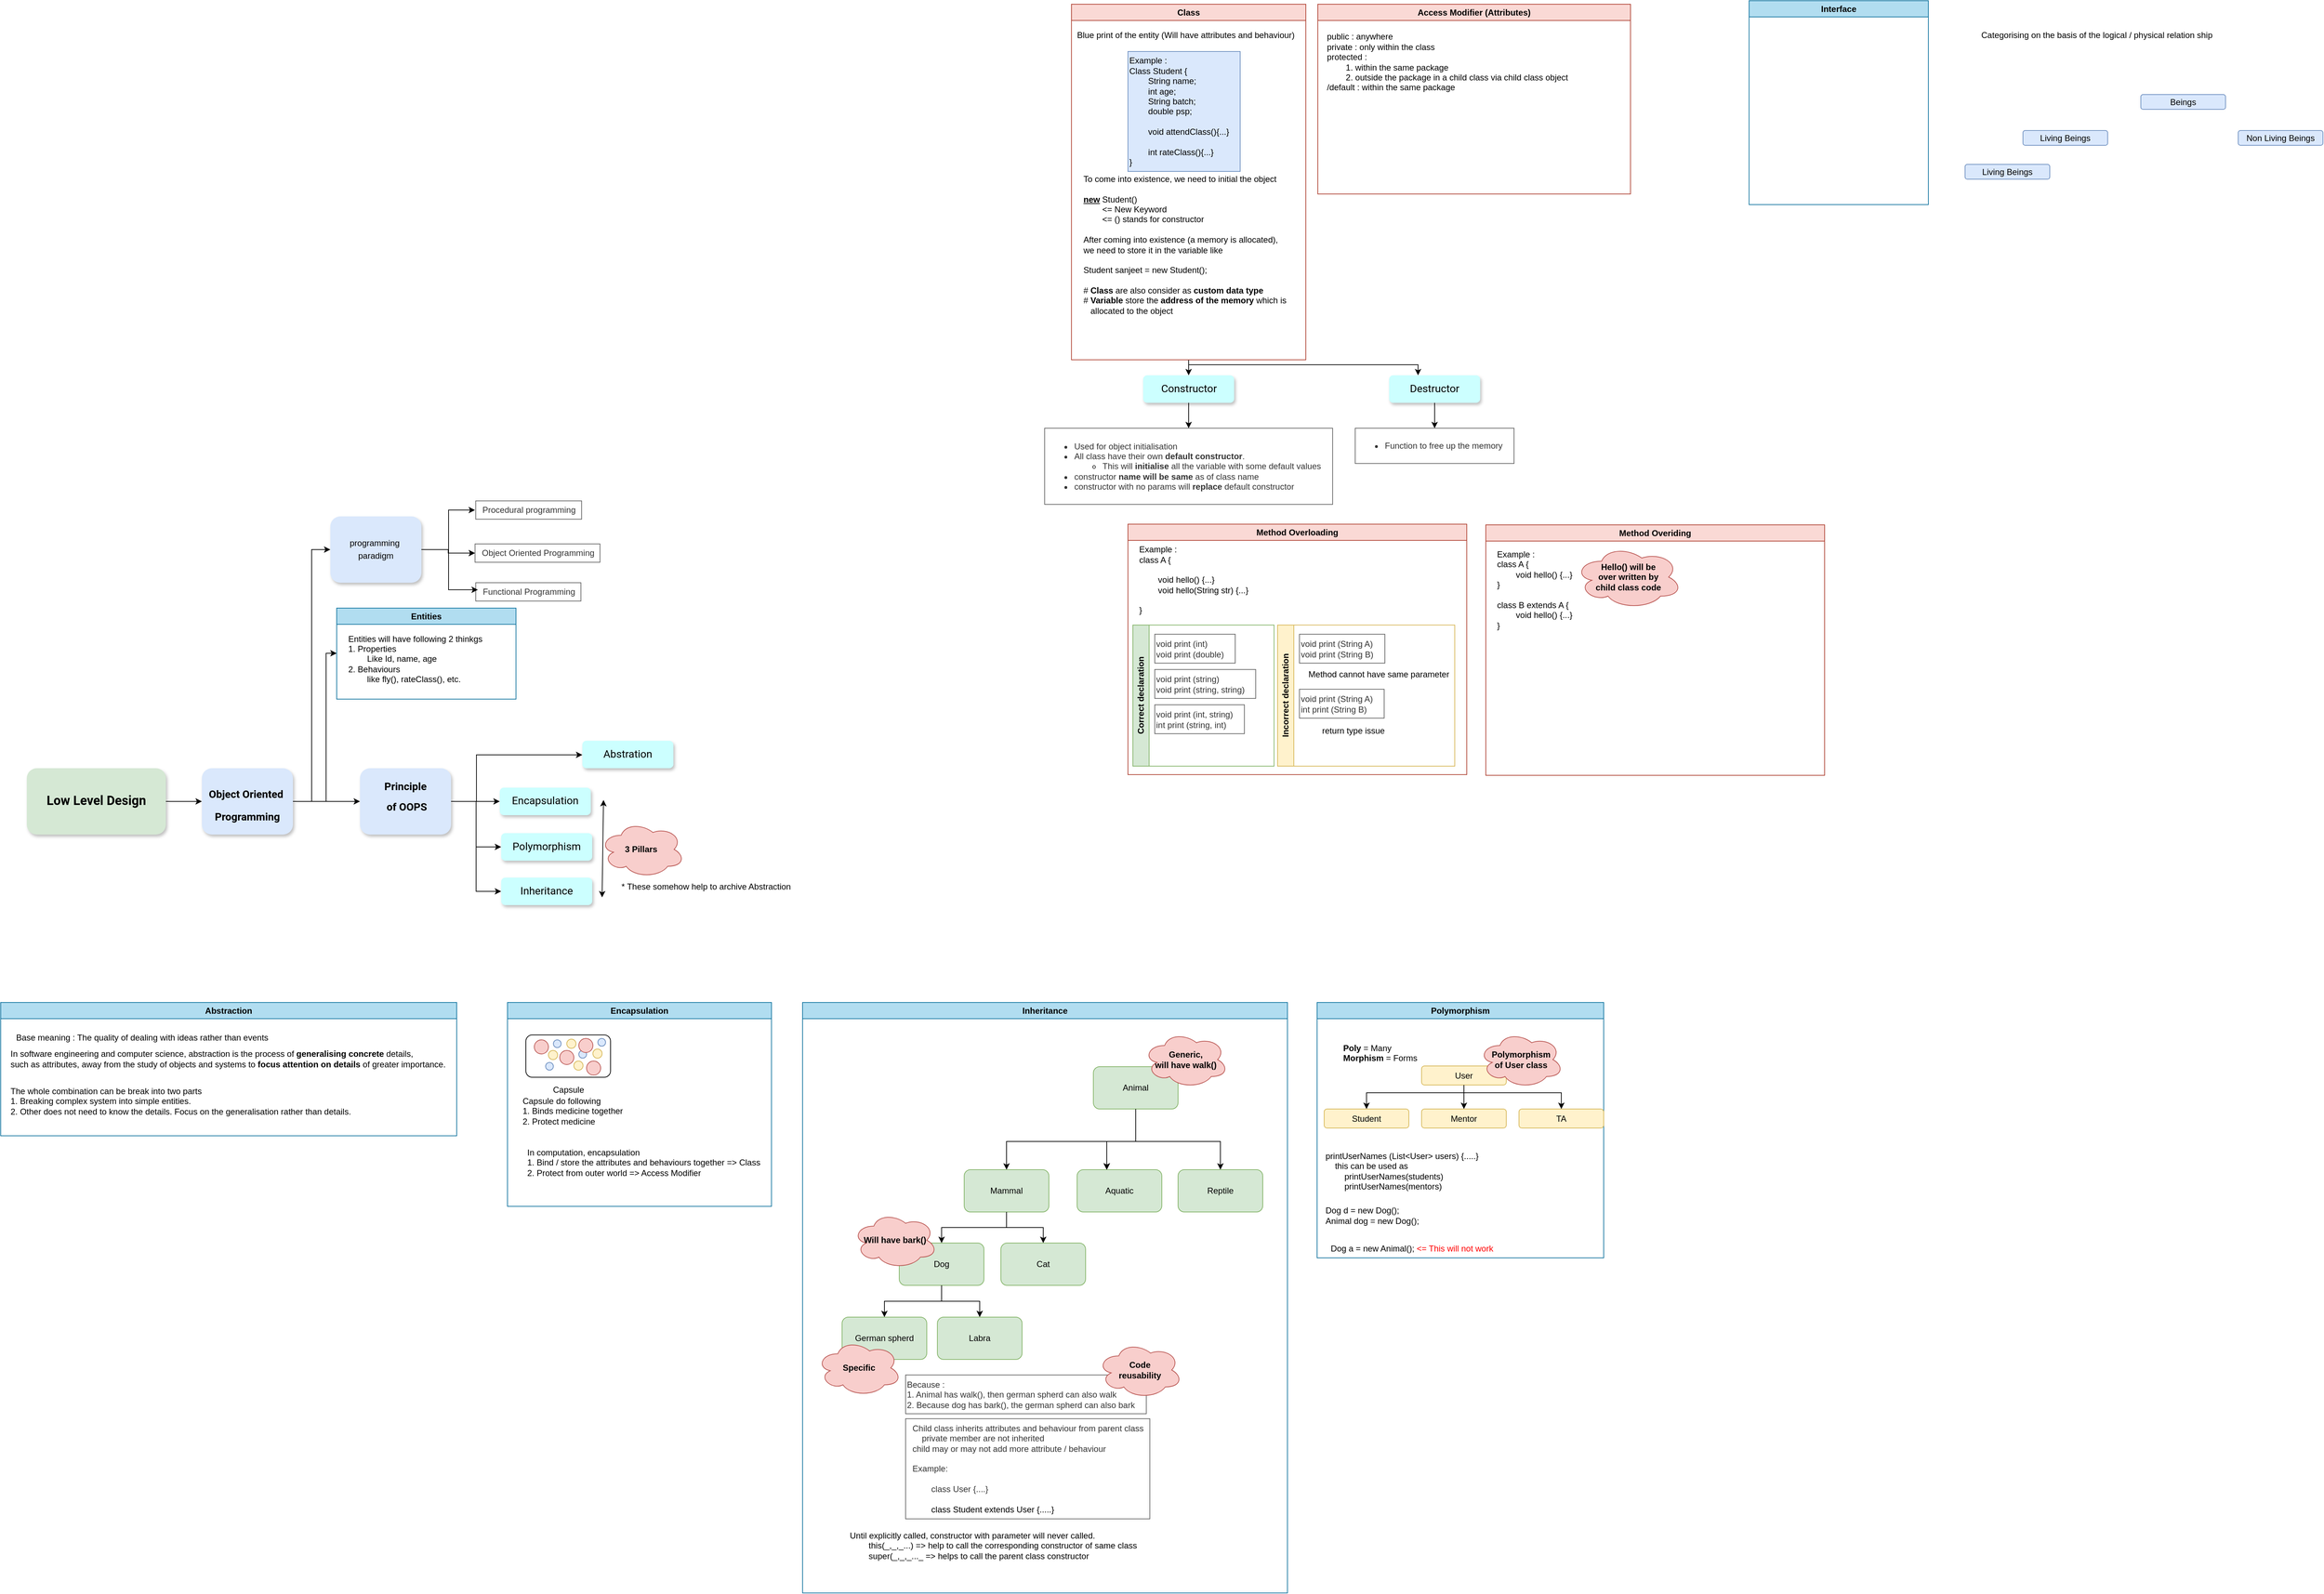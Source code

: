 <mxfile version="22.1.17" type="device">
  <diagram name="OOP Concept" id="FPjwjDiXzvvwkR_oN2_-">
    <mxGraphModel dx="925" dy="1751" grid="0" gridSize="10" guides="1" tooltips="1" connect="1" arrows="1" fold="1" page="0" pageScale="1" pageWidth="850" pageHeight="1100" math="0" shadow="0">
      <root>
        <mxCell id="0" />
        <mxCell id="1" parent="0" />
        <mxCell id="YzlUCKDvJ0SM6VqGRy29-1" style="edgeStyle=orthogonalEdgeStyle;rounded=0;orthogonalLoop=1;jettySize=auto;html=1;" edge="1" source="YzlUCKDvJ0SM6VqGRy29-2" target="YzlUCKDvJ0SM6VqGRy29-3" parent="1">
          <mxGeometry relative="1" as="geometry" />
        </mxCell>
        <UserObject label="&lt;p style=&quot;line-height: 260%;&quot;&gt;&lt;b&gt;&lt;font data-font-src=&quot;https://fonts.googleapis.com/css?family=Roboto&quot; face=&quot;Roboto&quot; style=&quot;font-size: 18px;&quot;&gt;Low Level Design&lt;/font&gt;&lt;/b&gt;&lt;/p&gt;" link="https://github.com/SanjeetDutt/NOTES/blob/master/draw_io/DataStructureAndAlgo.drawio" linkTarget="_blank" id="YzlUCKDvJ0SM6VqGRy29-2">
          <mxCell style="rounded=1;whiteSpace=wrap;html=1;fillColor=#d5e8d4;strokeColor=none;shadow=1;treeFolding=1;editable=1;movable=1;resizable=1;rotatable=1;deletable=1;locked=0;connectable=1;" vertex="1" parent="1">
            <mxGeometry x="117" y="225" width="197" height="94" as="geometry" />
          </mxCell>
        </UserObject>
        <mxCell id="YzlUCKDvJ0SM6VqGRy29-5" style="edgeStyle=orthogonalEdgeStyle;rounded=0;orthogonalLoop=1;jettySize=auto;html=1;entryX=0;entryY=0.5;entryDx=0;entryDy=0;" edge="1" parent="1" source="YzlUCKDvJ0SM6VqGRy29-3" target="YzlUCKDvJ0SM6VqGRy29-4">
          <mxGeometry relative="1" as="geometry" />
        </mxCell>
        <mxCell id="YzlUCKDvJ0SM6VqGRy29-15" style="edgeStyle=orthogonalEdgeStyle;rounded=0;orthogonalLoop=1;jettySize=auto;html=1;" edge="1" parent="1" source="YzlUCKDvJ0SM6VqGRy29-3" target="YzlUCKDvJ0SM6VqGRy29-13">
          <mxGeometry relative="1" as="geometry">
            <Array as="points">
              <mxPoint x="541" y="272" />
              <mxPoint x="541" y="62" />
            </Array>
          </mxGeometry>
        </mxCell>
        <mxCell id="YzlUCKDvJ0SM6VqGRy29-19" style="edgeStyle=orthogonalEdgeStyle;rounded=0;orthogonalLoop=1;jettySize=auto;html=1;" edge="1" parent="1" source="YzlUCKDvJ0SM6VqGRy29-3" target="YzlUCKDvJ0SM6VqGRy29-18">
          <mxGeometry relative="1" as="geometry" />
        </mxCell>
        <mxCell id="YzlUCKDvJ0SM6VqGRy29-3" value="&lt;p style=&quot;line-height: 142%;&quot;&gt;&lt;font data-font-src=&quot;https://fonts.googleapis.com/css?family=Roboto&quot; face=&quot;Roboto&quot; style=&quot;&quot;&gt;&lt;span style=&quot;font-size: 15px;&quot;&gt;&lt;b&gt;Object Oriented&amp;nbsp;&lt;/b&gt;&lt;/span&gt;&lt;/font&gt;&lt;/p&gt;&lt;font face=&quot;Roboto&quot;&gt;&lt;span style=&quot;font-size: 15px;&quot;&gt;&lt;b&gt;Programming&lt;/b&gt;&lt;/span&gt;&lt;/font&gt;" style="rounded=1;whiteSpace=wrap;html=1;fillColor=#dae8fc;strokeColor=none;shadow=1;treeFolding=0;movable=1;resizable=1;rotatable=1;deletable=1;editable=1;locked=0;connectable=1;expand=1;recursiveResize=1;" vertex="1" parent="1">
          <mxGeometry x="365" y="225" width="129" height="94" as="geometry" />
        </mxCell>
        <mxCell id="YzlUCKDvJ0SM6VqGRy29-12" value="" style="group" vertex="1" connectable="0" parent="1">
          <mxGeometry x="547" y="-154" width="382" height="142" as="geometry" />
        </mxCell>
        <mxCell id="YzlUCKDvJ0SM6VqGRy29-4" value="&lt;p style=&quot;line-height: 142%;&quot;&gt;programming&amp;nbsp;&lt;br&gt;&lt;span style=&quot;background-color: initial;&quot;&gt;paradigm&lt;/span&gt;&lt;/p&gt;" style="rounded=1;whiteSpace=wrap;html=1;fillColor=#dae8fc;strokeColor=none;shadow=1;treeFolding=0;movable=1;resizable=1;rotatable=1;deletable=1;editable=1;locked=0;connectable=1;" vertex="1" parent="YzlUCKDvJ0SM6VqGRy29-12">
          <mxGeometry y="22" width="129" height="94" as="geometry" />
        </mxCell>
        <mxCell id="YzlUCKDvJ0SM6VqGRy29-6" value="Procedural programming" style="text;html=1;align=center;verticalAlign=middle;resizable=0;points=[];autosize=1;strokeColor=#666666;fillColor=none;fontColor=#333333;" vertex="1" parent="YzlUCKDvJ0SM6VqGRy29-12">
          <mxGeometry x="206" width="150" height="26" as="geometry" />
        </mxCell>
        <mxCell id="YzlUCKDvJ0SM6VqGRy29-7" value="Object Oriented Programming" style="text;html=1;align=center;verticalAlign=middle;resizable=0;points=[];autosize=1;strokeColor=#666666;fillColor=none;fontColor=#333333;" vertex="1" parent="YzlUCKDvJ0SM6VqGRy29-12">
          <mxGeometry x="205" y="61" width="177" height="26" as="geometry" />
        </mxCell>
        <mxCell id="YzlUCKDvJ0SM6VqGRy29-8" value="Functional Programming" style="text;html=1;align=center;verticalAlign=middle;resizable=0;points=[];autosize=1;strokeColor=#666666;fillColor=none;fontColor=#333333;" vertex="1" parent="YzlUCKDvJ0SM6VqGRy29-12">
          <mxGeometry x="206" y="116" width="149" height="26" as="geometry" />
        </mxCell>
        <mxCell id="YzlUCKDvJ0SM6VqGRy29-10" style="edgeStyle=orthogonalEdgeStyle;rounded=0;orthogonalLoop=1;jettySize=auto;html=1;" edge="1" parent="YzlUCKDvJ0SM6VqGRy29-12" source="YzlUCKDvJ0SM6VqGRy29-4" target="YzlUCKDvJ0SM6VqGRy29-7">
          <mxGeometry relative="1" as="geometry" />
        </mxCell>
        <mxCell id="YzlUCKDvJ0SM6VqGRy29-9" style="edgeStyle=orthogonalEdgeStyle;rounded=0;orthogonalLoop=1;jettySize=auto;html=1;entryX=-0.007;entryY=0.5;entryDx=0;entryDy=0;entryPerimeter=0;" edge="1" parent="YzlUCKDvJ0SM6VqGRy29-12" source="YzlUCKDvJ0SM6VqGRy29-4" target="YzlUCKDvJ0SM6VqGRy29-6">
          <mxGeometry relative="1" as="geometry" />
        </mxCell>
        <mxCell id="YzlUCKDvJ0SM6VqGRy29-11" style="edgeStyle=orthogonalEdgeStyle;rounded=0;orthogonalLoop=1;jettySize=auto;html=1;entryX=0.02;entryY=0.385;entryDx=0;entryDy=0;entryPerimeter=0;" edge="1" parent="YzlUCKDvJ0SM6VqGRy29-12" source="YzlUCKDvJ0SM6VqGRy29-4" target="YzlUCKDvJ0SM6VqGRy29-8">
          <mxGeometry relative="1" as="geometry" />
        </mxCell>
        <mxCell id="YzlUCKDvJ0SM6VqGRy29-13" value="Entities" style="swimlane;whiteSpace=wrap;html=1;fillColor=#b1ddf0;strokeColor=#10739e;" vertex="1" parent="1">
          <mxGeometry x="556" y="-2" width="254" height="129" as="geometry" />
        </mxCell>
        <mxCell id="YzlUCKDvJ0SM6VqGRy29-14" value="&lt;div style=&quot;text-align: left;&quot;&gt;&lt;span style=&quot;background-color: initial;&quot;&gt;Entities will have following 2 thinkgs&lt;/span&gt;&lt;/div&gt;&lt;div style=&quot;text-align: left;&quot;&gt;&lt;span style=&quot;background-color: initial;&quot;&gt;1. Properties&lt;/span&gt;&lt;/div&gt;&lt;div style=&quot;text-align: left;&quot;&gt;&lt;span style=&quot;background-color: initial;&quot;&gt;&lt;span style=&quot;white-space: pre;&quot;&gt;&#x9;&lt;/span&gt;Like Id, name, age&lt;br&gt;&lt;/span&gt;&lt;/div&gt;&lt;div style=&quot;text-align: left;&quot;&gt;&lt;span style=&quot;background-color: initial;&quot;&gt;2. Behaviours&lt;/span&gt;&lt;/div&gt;&lt;div style=&quot;text-align: left;&quot;&gt;&lt;span style=&quot;background-color: initial;&quot;&gt;&lt;span style=&quot;white-space: pre;&quot;&gt;&#x9;&lt;/span&gt;like fly(), rateClass(), etc.&lt;br&gt;&lt;/span&gt;&lt;/div&gt;" style="text;html=1;align=center;verticalAlign=middle;resizable=0;points=[];autosize=1;strokeColor=none;fillColor=none;" vertex="1" parent="YzlUCKDvJ0SM6VqGRy29-13">
          <mxGeometry x="7" y="30" width="208" height="84" as="geometry" />
        </mxCell>
        <mxCell id="YzlUCKDvJ0SM6VqGRy29-24" style="edgeStyle=orthogonalEdgeStyle;rounded=0;orthogonalLoop=1;jettySize=auto;html=1;" edge="1" parent="1" source="YzlUCKDvJ0SM6VqGRy29-18" target="YzlUCKDvJ0SM6VqGRy29-20">
          <mxGeometry relative="1" as="geometry">
            <Array as="points">
              <mxPoint x="754" y="272" />
              <mxPoint x="754" y="206" />
            </Array>
          </mxGeometry>
        </mxCell>
        <mxCell id="YzlUCKDvJ0SM6VqGRy29-25" style="edgeStyle=orthogonalEdgeStyle;rounded=0;orthogonalLoop=1;jettySize=auto;html=1;" edge="1" parent="1" source="YzlUCKDvJ0SM6VqGRy29-18" target="YzlUCKDvJ0SM6VqGRy29-21">
          <mxGeometry relative="1" as="geometry" />
        </mxCell>
        <mxCell id="YzlUCKDvJ0SM6VqGRy29-26" style="edgeStyle=orthogonalEdgeStyle;rounded=0;orthogonalLoop=1;jettySize=auto;html=1;" edge="1" parent="1" source="YzlUCKDvJ0SM6VqGRy29-18" target="YzlUCKDvJ0SM6VqGRy29-22">
          <mxGeometry relative="1" as="geometry" />
        </mxCell>
        <mxCell id="YzlUCKDvJ0SM6VqGRy29-27" style="edgeStyle=orthogonalEdgeStyle;rounded=0;orthogonalLoop=1;jettySize=auto;html=1;entryX=0;entryY=0.5;entryDx=0;entryDy=0;" edge="1" parent="1" source="YzlUCKDvJ0SM6VqGRy29-18" target="YzlUCKDvJ0SM6VqGRy29-23">
          <mxGeometry relative="1" as="geometry" />
        </mxCell>
        <mxCell id="YzlUCKDvJ0SM6VqGRy29-18" value="&lt;font face=&quot;Roboto&quot;&gt;&lt;span style=&quot;font-size: 15px;&quot;&gt;&lt;b&gt;Principle&lt;/b&gt;&lt;/span&gt;&lt;/font&gt;&lt;p style=&quot;line-height: 142%;&quot;&gt;&lt;b&gt;&lt;font data-font-src=&quot;https://fonts.googleapis.com/css?family=Roboto&quot; face=&quot;Roboto&quot; style=&quot;font-size: 15px;&quot;&gt;&amp;nbsp;of OOPS&lt;/font&gt;&lt;/b&gt;&lt;/p&gt;" style="rounded=1;whiteSpace=wrap;html=1;fillColor=#dae8fc;strokeColor=none;shadow=1;treeFolding=0;movable=1;resizable=1;rotatable=1;deletable=1;editable=1;locked=0;connectable=1;" vertex="1" parent="1">
          <mxGeometry x="589" y="225" width="129" height="94" as="geometry" />
        </mxCell>
        <mxCell id="YzlUCKDvJ0SM6VqGRy29-20" value="&lt;p style=&quot;line-height: 142%;&quot;&gt;&lt;font data-font-src=&quot;https://fonts.googleapis.com/css?family=Roboto&quot; face=&quot;Roboto&quot; style=&quot;font-size: 15px;&quot;&gt;Abstration&lt;/font&gt;&lt;/p&gt;" style="rounded=1;whiteSpace=wrap;html=1;shadow=1;treeFolding=1;movable=1;resizable=1;rotatable=1;deletable=1;editable=1;locked=0;connectable=1;strokeColor=none;fillColor=#CCFFFF;" vertex="1" parent="1">
          <mxGeometry x="904" y="186" width="129" height="39" as="geometry" />
        </mxCell>
        <mxCell id="YzlUCKDvJ0SM6VqGRy29-21" value="&lt;p style=&quot;line-height: 142%;&quot;&gt;&lt;font data-font-src=&quot;https://fonts.googleapis.com/css?family=Roboto&quot; face=&quot;Roboto&quot; style=&quot;font-size: 15px;&quot;&gt;Encapsulation&lt;/font&gt;&lt;/p&gt;" style="rounded=1;whiteSpace=wrap;html=1;shadow=1;treeFolding=1;movable=1;resizable=1;rotatable=1;deletable=1;editable=1;locked=0;connectable=1;strokeColor=none;fillColor=#CCFFFF;" vertex="1" parent="1">
          <mxGeometry x="787" y="252.5" width="129" height="39" as="geometry" />
        </mxCell>
        <mxCell id="YzlUCKDvJ0SM6VqGRy29-22" value="&lt;p style=&quot;line-height: 142%;&quot;&gt;&lt;font data-font-src=&quot;https://fonts.googleapis.com/css?family=Roboto&quot; face=&quot;Roboto&quot; style=&quot;font-size: 15px;&quot;&gt;Polymorphism&lt;/font&gt;&lt;/p&gt;" style="rounded=1;whiteSpace=wrap;html=1;shadow=1;treeFolding=1;movable=1;resizable=1;rotatable=1;deletable=1;editable=1;locked=0;connectable=1;strokeColor=none;fillColor=#CCFFFF;" vertex="1" parent="1">
          <mxGeometry x="789" y="317" width="129" height="39" as="geometry" />
        </mxCell>
        <mxCell id="YzlUCKDvJ0SM6VqGRy29-23" value="&lt;p style=&quot;line-height: 142%;&quot;&gt;&lt;font data-font-src=&quot;https://fonts.googleapis.com/css?family=Roboto&quot; face=&quot;Roboto&quot; style=&quot;font-size: 15px;&quot;&gt;Inheritance&lt;/font&gt;&lt;/p&gt;" style="rounded=1;whiteSpace=wrap;html=1;shadow=1;treeFolding=1;movable=1;resizable=1;rotatable=1;deletable=1;editable=1;locked=0;connectable=1;strokeColor=none;fillColor=#CCFFFF;" vertex="1" parent="1">
          <mxGeometry x="789" y="380" width="129" height="39" as="geometry" />
        </mxCell>
        <mxCell id="YzlUCKDvJ0SM6VqGRy29-28" value="" style="endArrow=classic;startArrow=classic;html=1;rounded=0;" edge="1" parent="1">
          <mxGeometry width="50" height="50" relative="1" as="geometry">
            <mxPoint x="932" y="408" as="sourcePoint" />
            <mxPoint x="934" y="270" as="targetPoint" />
          </mxGeometry>
        </mxCell>
        <mxCell id="YzlUCKDvJ0SM6VqGRy29-29" value="&lt;b&gt;3 Pillars&amp;nbsp;&lt;/b&gt;" style="ellipse;shape=cloud;whiteSpace=wrap;html=1;fillColor=#f8cecc;strokeColor=#b85450;" vertex="1" parent="1">
          <mxGeometry x="929.0" y="300" width="120" height="80" as="geometry" />
        </mxCell>
        <mxCell id="YzlUCKDvJ0SM6VqGRy29-30" value="* These somehow help to archive Abstraction" style="text;html=1;align=center;verticalAlign=middle;resizable=0;points=[];autosize=1;strokeColor=none;fillColor=none;" vertex="1" parent="1">
          <mxGeometry x="950" y="380" width="258" height="26" as="geometry" />
        </mxCell>
        <mxCell id="YzlUCKDvJ0SM6VqGRy29-31" value="Abstraction" style="swimlane;whiteSpace=wrap;html=1;fillColor=#b1ddf0;strokeColor=#10739e;" vertex="1" parent="1">
          <mxGeometry x="80" y="557" width="646" height="189" as="geometry" />
        </mxCell>
        <mxCell id="YzlUCKDvJ0SM6VqGRy29-32" value="Base meaning : The quality of dealing with ideas rather than events" style="text;html=1;align=center;verticalAlign=middle;resizable=0;points=[];autosize=1;strokeColor=none;fillColor=none;" vertex="1" parent="YzlUCKDvJ0SM6VqGRy29-31">
          <mxGeometry x="12" y="37" width="375" height="26" as="geometry" />
        </mxCell>
        <mxCell id="YzlUCKDvJ0SM6VqGRy29-33" value="In software engineering and computer science, abstraction is the process of &lt;b&gt;generalising&lt;/b&gt; &lt;b&gt;concrete&lt;/b&gt; details, &lt;br&gt;such as attributes, away from the study of objects and systems to &lt;b&gt;focus&lt;/b&gt; &lt;b&gt;attention&lt;/b&gt; &lt;b&gt;on&lt;/b&gt; &lt;b&gt;details&lt;/b&gt; of greater importance." style="text;html=1;align=left;verticalAlign=middle;resizable=0;points=[];autosize=1;strokeColor=none;fillColor=none;" vertex="1" parent="YzlUCKDvJ0SM6VqGRy29-31">
          <mxGeometry x="12" y="59" width="634" height="41" as="geometry" />
        </mxCell>
        <mxCell id="YzlUCKDvJ0SM6VqGRy29-34" value="The whole combination can be break into two parts&lt;br&gt;1. Breaking complex system into simple entities.&lt;br&gt;2. Other does not need to know the details. Focus on the generalisation rather than details." style="text;html=1;align=left;verticalAlign=middle;resizable=0;points=[];autosize=1;strokeColor=none;fillColor=none;" vertex="1" parent="YzlUCKDvJ0SM6VqGRy29-31">
          <mxGeometry x="12" y="112" width="500" height="55" as="geometry" />
        </mxCell>
        <mxCell id="YzlUCKDvJ0SM6VqGRy29-35" value="Encapsulation" style="swimlane;whiteSpace=wrap;html=1;fillColor=#b1ddf0;strokeColor=#10739e;" vertex="1" parent="1">
          <mxGeometry x="798" y="557" width="374" height="289" as="geometry" />
        </mxCell>
        <mxCell id="YzlUCKDvJ0SM6VqGRy29-54" value="" style="group" vertex="1" connectable="0" parent="YzlUCKDvJ0SM6VqGRy29-35">
          <mxGeometry x="12" y="46" width="160" height="135" as="geometry" />
        </mxCell>
        <mxCell id="YzlUCKDvJ0SM6VqGRy29-51" value="" style="group" vertex="1" connectable="0" parent="YzlUCKDvJ0SM6VqGRy29-54">
          <mxGeometry x="14" width="120" height="91" as="geometry" />
        </mxCell>
        <mxCell id="YzlUCKDvJ0SM6VqGRy29-36" value="" style="rounded=1;whiteSpace=wrap;html=1;" vertex="1" parent="YzlUCKDvJ0SM6VqGRy29-51">
          <mxGeometry width="120" height="60" as="geometry" />
        </mxCell>
        <mxCell id="YzlUCKDvJ0SM6VqGRy29-37" value="Capsule" style="text;html=1;align=center;verticalAlign=middle;resizable=0;points=[];autosize=1;strokeColor=none;fillColor=none;" vertex="1" parent="YzlUCKDvJ0SM6VqGRy29-51">
          <mxGeometry x="29" y="65" width="62" height="26" as="geometry" />
        </mxCell>
        <mxCell id="YzlUCKDvJ0SM6VqGRy29-38" value="" style="ellipse;whiteSpace=wrap;html=1;aspect=fixed;fillColor=#f8cecc;strokeColor=#b85450;" vertex="1" parent="YzlUCKDvJ0SM6VqGRy29-51">
          <mxGeometry x="12" y="7" width="20" height="20" as="geometry" />
        </mxCell>
        <mxCell id="YzlUCKDvJ0SM6VqGRy29-39" value="" style="ellipse;whiteSpace=wrap;html=1;aspect=fixed;fillColor=#dae8fc;strokeColor=#6c8ebf;" vertex="1" parent="YzlUCKDvJ0SM6VqGRy29-51">
          <mxGeometry x="39" y="7" width="11" height="11" as="geometry" />
        </mxCell>
        <mxCell id="YzlUCKDvJ0SM6VqGRy29-40" value="" style="ellipse;whiteSpace=wrap;html=1;aspect=fixed;fillColor=#fff2cc;strokeColor=#d6b656;" vertex="1" parent="YzlUCKDvJ0SM6VqGRy29-51">
          <mxGeometry x="32" y="22" width="13" height="13" as="geometry" />
        </mxCell>
        <mxCell id="YzlUCKDvJ0SM6VqGRy29-41" value="" style="ellipse;whiteSpace=wrap;html=1;aspect=fixed;fillColor=#f8cecc;strokeColor=#b85450;" vertex="1" parent="YzlUCKDvJ0SM6VqGRy29-51">
          <mxGeometry x="48" y="22" width="20" height="20" as="geometry" />
        </mxCell>
        <mxCell id="YzlUCKDvJ0SM6VqGRy29-42" value="" style="ellipse;whiteSpace=wrap;html=1;aspect=fixed;fillColor=#dae8fc;strokeColor=#6c8ebf;" vertex="1" parent="YzlUCKDvJ0SM6VqGRy29-51">
          <mxGeometry x="75" y="22" width="11" height="11" as="geometry" />
        </mxCell>
        <mxCell id="YzlUCKDvJ0SM6VqGRy29-43" value="" style="ellipse;whiteSpace=wrap;html=1;aspect=fixed;fillColor=#fff2cc;strokeColor=#d6b656;" vertex="1" parent="YzlUCKDvJ0SM6VqGRy29-51">
          <mxGeometry x="68" y="37" width="13" height="13" as="geometry" />
        </mxCell>
        <mxCell id="YzlUCKDvJ0SM6VqGRy29-44" value="" style="ellipse;whiteSpace=wrap;html=1;aspect=fixed;fillColor=#f8cecc;strokeColor=#b85450;" vertex="1" parent="YzlUCKDvJ0SM6VqGRy29-51">
          <mxGeometry x="75" y="5" width="20" height="20" as="geometry" />
        </mxCell>
        <mxCell id="YzlUCKDvJ0SM6VqGRy29-45" value="" style="ellipse;whiteSpace=wrap;html=1;aspect=fixed;fillColor=#dae8fc;strokeColor=#6c8ebf;" vertex="1" parent="YzlUCKDvJ0SM6VqGRy29-51">
          <mxGeometry x="102" y="5" width="11" height="11" as="geometry" />
        </mxCell>
        <mxCell id="YzlUCKDvJ0SM6VqGRy29-46" value="" style="ellipse;whiteSpace=wrap;html=1;aspect=fixed;fillColor=#fff2cc;strokeColor=#d6b656;" vertex="1" parent="YzlUCKDvJ0SM6VqGRy29-51">
          <mxGeometry x="95" y="20" width="13" height="13" as="geometry" />
        </mxCell>
        <mxCell id="YzlUCKDvJ0SM6VqGRy29-47" value="" style="ellipse;whiteSpace=wrap;html=1;aspect=fixed;fillColor=#f8cecc;strokeColor=#b85450;" vertex="1" parent="YzlUCKDvJ0SM6VqGRy29-51">
          <mxGeometry x="86" y="37" width="20" height="20" as="geometry" />
        </mxCell>
        <mxCell id="YzlUCKDvJ0SM6VqGRy29-48" value="" style="ellipse;whiteSpace=wrap;html=1;aspect=fixed;fillColor=#dae8fc;strokeColor=#6c8ebf;" vertex="1" parent="YzlUCKDvJ0SM6VqGRy29-51">
          <mxGeometry x="28" y="39" width="11" height="11" as="geometry" />
        </mxCell>
        <mxCell id="YzlUCKDvJ0SM6VqGRy29-49" value="" style="ellipse;whiteSpace=wrap;html=1;aspect=fixed;fillColor=#fff2cc;strokeColor=#d6b656;" vertex="1" parent="YzlUCKDvJ0SM6VqGRy29-51">
          <mxGeometry x="58" y="6" width="13" height="13" as="geometry" />
        </mxCell>
        <mxCell id="YzlUCKDvJ0SM6VqGRy29-53" value="&lt;div style=&quot;text-align: left;&quot;&gt;&lt;span style=&quot;background-color: initial;&quot;&gt;Capsule do following&lt;/span&gt;&lt;/div&gt;&lt;div style=&quot;text-align: left;&quot;&gt;&lt;span style=&quot;background-color: initial;&quot;&gt;1. Binds medicine together&lt;/span&gt;&lt;/div&gt;&lt;div style=&quot;text-align: left;&quot;&gt;&lt;span style=&quot;background-color: initial;&quot;&gt;2. Protect medicine&lt;/span&gt;&lt;/div&gt;" style="text;html=1;align=center;verticalAlign=middle;resizable=0;points=[];autosize=1;strokeColor=none;fillColor=none;" vertex="1" parent="YzlUCKDvJ0SM6VqGRy29-54">
          <mxGeometry y="80" width="160" height="55" as="geometry" />
        </mxCell>
        <mxCell id="YzlUCKDvJ0SM6VqGRy29-55" value="In computation, encapsulation&lt;br&gt;1. Bind / store the attributes and behaviours together =&amp;gt; Class&lt;br&gt;2. Protect from outer world =&amp;gt; Access Modifier" style="text;html=1;align=left;verticalAlign=middle;resizable=0;points=[];autosize=1;strokeColor=none;fillColor=none;" vertex="1" parent="YzlUCKDvJ0SM6VqGRy29-35">
          <mxGeometry x="26" y="199" width="348" height="55" as="geometry" />
        </mxCell>
        <mxCell id="YzlUCKDvJ0SM6VqGRy29-65" style="edgeStyle=orthogonalEdgeStyle;rounded=0;orthogonalLoop=1;jettySize=auto;html=1;" edge="1" parent="1" source="YzlUCKDvJ0SM6VqGRy29-58" target="YzlUCKDvJ0SM6VqGRy29-64">
          <mxGeometry relative="1" as="geometry" />
        </mxCell>
        <mxCell id="YzlUCKDvJ0SM6VqGRy29-69" style="edgeStyle=orthogonalEdgeStyle;rounded=0;orthogonalLoop=1;jettySize=auto;html=1;" edge="1" parent="1" source="YzlUCKDvJ0SM6VqGRy29-58" target="YzlUCKDvJ0SM6VqGRy29-68">
          <mxGeometry relative="1" as="geometry">
            <Array as="points">
              <mxPoint x="1763" y="-347" />
              <mxPoint x="2088" y="-347" />
            </Array>
          </mxGeometry>
        </mxCell>
        <mxCell id="YzlUCKDvJ0SM6VqGRy29-58" value="Class" style="swimlane;whiteSpace=wrap;html=1;fillColor=#fad9d5;strokeColor=#ae4132;" vertex="1" parent="1">
          <mxGeometry x="1597" y="-858" width="332" height="504" as="geometry" />
        </mxCell>
        <mxCell id="YzlUCKDvJ0SM6VqGRy29-59" value="Blue print of the entity (Will have attributes and behaviour)" style="text;html=1;align=left;verticalAlign=middle;resizable=0;points=[];autosize=1;strokeColor=none;fillColor=none;" vertex="1" parent="YzlUCKDvJ0SM6VqGRy29-58">
          <mxGeometry x="6" y="31" width="326" height="26" as="geometry" />
        </mxCell>
        <mxCell id="YzlUCKDvJ0SM6VqGRy29-60" value="Example :&lt;br&gt;Class Student {&lt;br&gt;&lt;span style=&quot;white-space: pre;&quot;&gt;&#x9;&lt;/span&gt;String name;&lt;br&gt;&lt;span style=&quot;white-space: pre;&quot;&gt;&#x9;&lt;/span&gt;int age;&lt;br&gt;&lt;span style=&quot;white-space: pre;&quot;&gt;&#x9;&lt;/span&gt;String batch;&lt;br&gt;&lt;span style=&quot;white-space: pre;&quot;&gt;&#x9;&lt;/span&gt;double psp;&lt;br&gt;&lt;br&gt;&lt;span style=&quot;white-space: pre;&quot;&gt;&#x9;&lt;/span&gt;void attendClass(){...}&lt;br&gt;&lt;span style=&quot;white-space: pre;&quot;&gt;&#x9;&lt;/span&gt;&lt;br&gt;&lt;span style=&quot;white-space: pre;&quot;&gt;&#x9;&lt;/span&gt;int rateClass(){...}&lt;br&gt;}" style="text;html=1;align=left;verticalAlign=middle;resizable=0;points=[];autosize=1;strokeColor=#6c8ebf;fillColor=#dae8fc;" vertex="1" parent="YzlUCKDvJ0SM6VqGRy29-58">
          <mxGeometry x="80" y="67" width="159" height="170" as="geometry" />
        </mxCell>
        <mxCell id="YzlUCKDvJ0SM6VqGRy29-61" value="To come into existence, we need to initial the object&lt;br&gt;&lt;br&gt;&lt;b&gt;&lt;u&gt;new&lt;/u&gt;&lt;/b&gt; Student() &lt;br&gt;&lt;span style=&quot;white-space: pre;&quot;&gt;&#x9;&lt;/span&gt;&amp;lt;= New Keyword&lt;br&gt;&lt;span style=&quot;white-space: pre;&quot;&gt;&#x9;&lt;/span&gt;&amp;lt;= () stands for constructor&lt;br&gt;&lt;br&gt;After coming into existence (a memory is allocated),&lt;br&gt;we need to store it in the variable like&lt;br&gt;&lt;br&gt;Student sanjeet = new Student();&lt;br&gt;&lt;br&gt;# &lt;b&gt;Class&lt;/b&gt; are also consider as &lt;b&gt;custom data type&amp;nbsp;&lt;/b&gt;&lt;br&gt;# &lt;b&gt;Variable&lt;/b&gt; store the &lt;b&gt;address of the memory&lt;/b&gt; which is &lt;br&gt;&amp;nbsp; &amp;nbsp;allocated to the object" style="text;html=1;align=left;verticalAlign=middle;resizable=0;points=[];autosize=1;strokeColor=none;fillColor=none;" vertex="1" parent="YzlUCKDvJ0SM6VqGRy29-58">
          <mxGeometry x="14.5" y="234" width="306" height="213" as="geometry" />
        </mxCell>
        <mxCell id="YzlUCKDvJ0SM6VqGRy29-62" value="Access Modifier (Attributes)" style="swimlane;whiteSpace=wrap;html=1;fillColor=#fad9d5;strokeColor=#ae4132;" vertex="1" parent="1">
          <mxGeometry x="1946" y="-858" width="443" height="269" as="geometry" />
        </mxCell>
        <mxCell id="YzlUCKDvJ0SM6VqGRy29-63" value="&lt;div style=&quot;&quot;&gt;&lt;div&gt;public : anywhere&lt;/div&gt;&lt;div&gt;private : only within the class&lt;/div&gt;&lt;div&gt;protected :&lt;/div&gt;&lt;div&gt;&lt;span style=&quot;white-space: pre;&quot;&gt;&#x9;&lt;/span&gt;1. within the same package&lt;/div&gt;&lt;div&gt;&lt;span style=&quot;white-space: pre;&quot;&gt;&#x9;&lt;/span&gt;2. outside the package in a child class via child class object&lt;/div&gt;&lt;div&gt;/default : within the same package&lt;/div&gt;&lt;/div&gt;" style="text;html=1;align=left;verticalAlign=middle;resizable=0;points=[];autosize=1;strokeColor=none;fillColor=none;" vertex="1" parent="YzlUCKDvJ0SM6VqGRy29-62">
          <mxGeometry x="11" y="33" width="360" height="98" as="geometry" />
        </mxCell>
        <mxCell id="YzlUCKDvJ0SM6VqGRy29-67" style="edgeStyle=orthogonalEdgeStyle;rounded=0;orthogonalLoop=1;jettySize=auto;html=1;" edge="1" parent="1" source="YzlUCKDvJ0SM6VqGRy29-64" target="YzlUCKDvJ0SM6VqGRy29-66">
          <mxGeometry relative="1" as="geometry" />
        </mxCell>
        <mxCell id="YzlUCKDvJ0SM6VqGRy29-64" value="&lt;p style=&quot;line-height: 142%;&quot;&gt;&lt;font data-font-src=&quot;https://fonts.googleapis.com/css?family=Roboto&quot; face=&quot;Roboto&quot; style=&quot;font-size: 15px;&quot;&gt;Constructor&lt;/font&gt;&lt;/p&gt;" style="rounded=1;whiteSpace=wrap;html=1;shadow=1;treeFolding=1;movable=1;resizable=1;rotatable=1;deletable=1;editable=1;locked=0;connectable=1;strokeColor=none;fillColor=#CCFFFF;" vertex="1" parent="1">
          <mxGeometry x="1698.5" y="-332" width="129" height="39" as="geometry" />
        </mxCell>
        <mxCell id="YzlUCKDvJ0SM6VqGRy29-66" value="&lt;ul&gt;&lt;li&gt;Used for object initialisation&lt;/li&gt;&lt;li&gt;All class have their own &lt;b&gt;default&lt;/b&gt; &lt;b&gt;constructor&lt;/b&gt;.&lt;/li&gt;&lt;ul&gt;&lt;li&gt;This will &lt;b style=&quot;background-color: initial;&quot;&gt;initialise&lt;/b&gt;&lt;span style=&quot;background-color: initial;&quot;&gt;&amp;nbsp;all the variable with some default values&lt;/span&gt;&lt;/li&gt;&lt;/ul&gt;&lt;li&gt;constructor &lt;b&gt;name will be same&lt;/b&gt; as of class name&lt;/li&gt;&lt;li&gt;constructor&amp;nbsp;with no params will &lt;b&gt;replace&lt;/b&gt; default constructor&lt;/li&gt;&lt;/ul&gt;" style="text;html=1;align=left;verticalAlign=middle;resizable=0;points=[];autosize=1;strokeColor=#666666;fillColor=none;fontColor=#333333;" vertex="1" parent="1">
          <mxGeometry x="1559" y="-257" width="408" height="108" as="geometry" />
        </mxCell>
        <mxCell id="YzlUCKDvJ0SM6VqGRy29-71" style="edgeStyle=orthogonalEdgeStyle;rounded=0;orthogonalLoop=1;jettySize=auto;html=1;" edge="1" parent="1" source="YzlUCKDvJ0SM6VqGRy29-68" target="YzlUCKDvJ0SM6VqGRy29-70">
          <mxGeometry relative="1" as="geometry" />
        </mxCell>
        <mxCell id="YzlUCKDvJ0SM6VqGRy29-68" value="&lt;p style=&quot;line-height: 142%;&quot;&gt;&lt;font data-font-src=&quot;https://fonts.googleapis.com/css?family=Roboto&quot; face=&quot;Roboto&quot; style=&quot;font-size: 15px;&quot;&gt;Destructor&lt;/font&gt;&lt;/p&gt;" style="rounded=1;whiteSpace=wrap;html=1;shadow=1;treeFolding=1;movable=1;resizable=1;rotatable=1;deletable=1;editable=1;locked=0;connectable=1;strokeColor=none;fillColor=#CCFFFF;" vertex="1" parent="1">
          <mxGeometry x="2047" y="-332" width="129" height="39" as="geometry" />
        </mxCell>
        <mxCell id="YzlUCKDvJ0SM6VqGRy29-70" value="&lt;ul&gt;&lt;li&gt;Function to free up the memory&lt;/li&gt;&lt;/ul&gt;" style="text;html=1;align=left;verticalAlign=middle;resizable=0;points=[];autosize=1;strokeColor=#666666;fillColor=none;fontColor=#333333;" vertex="1" parent="1">
          <mxGeometry x="1999" y="-257" width="225" height="50" as="geometry" />
        </mxCell>
        <mxCell id="YzlUCKDvJ0SM6VqGRy29-72" value="Inheritance" style="swimlane;whiteSpace=wrap;html=1;fillColor=#b1ddf0;strokeColor=#10739e;" vertex="1" parent="1">
          <mxGeometry x="1216" y="557" width="687" height="837" as="geometry" />
        </mxCell>
        <mxCell id="YzlUCKDvJ0SM6VqGRy29-98" value="" style="group" vertex="1" connectable="0" parent="YzlUCKDvJ0SM6VqGRy29-72">
          <mxGeometry x="20.0" y="41" width="632.0" height="542" as="geometry" />
        </mxCell>
        <mxCell id="YzlUCKDvJ0SM6VqGRy29-76" value="Animal" style="rounded=1;whiteSpace=wrap;html=1;fillColor=#d5e8d4;strokeColor=#82b366;" vertex="1" parent="YzlUCKDvJ0SM6VqGRy29-98">
          <mxGeometry x="392.0" y="50" width="120" height="60" as="geometry" />
        </mxCell>
        <mxCell id="YzlUCKDvJ0SM6VqGRy29-77" value="Mammal" style="rounded=1;whiteSpace=wrap;html=1;fillColor=#d5e8d4;strokeColor=#82b366;" vertex="1" parent="YzlUCKDvJ0SM6VqGRy29-98">
          <mxGeometry x="209.0" y="196" width="120" height="60" as="geometry" />
        </mxCell>
        <mxCell id="YzlUCKDvJ0SM6VqGRy29-78" value="" style="edgeStyle=orthogonalEdgeStyle;rounded=0;orthogonalLoop=1;jettySize=auto;html=1;" edge="1" parent="YzlUCKDvJ0SM6VqGRy29-98" source="YzlUCKDvJ0SM6VqGRy29-76" target="YzlUCKDvJ0SM6VqGRy29-77">
          <mxGeometry relative="1" as="geometry">
            <Array as="points">
              <mxPoint x="452.0" y="156" />
              <mxPoint x="269.0" y="156" />
            </Array>
          </mxGeometry>
        </mxCell>
        <mxCell id="YzlUCKDvJ0SM6VqGRy29-79" value="Aquatic" style="rounded=1;whiteSpace=wrap;html=1;fillColor=#d5e8d4;strokeColor=#82b366;" vertex="1" parent="YzlUCKDvJ0SM6VqGRy29-98">
          <mxGeometry x="369.0" y="196" width="120" height="60" as="geometry" />
        </mxCell>
        <mxCell id="YzlUCKDvJ0SM6VqGRy29-80" value="" style="edgeStyle=orthogonalEdgeStyle;rounded=0;orthogonalLoop=1;jettySize=auto;html=1;" edge="1" parent="YzlUCKDvJ0SM6VqGRy29-98" source="YzlUCKDvJ0SM6VqGRy29-76" target="YzlUCKDvJ0SM6VqGRy29-79">
          <mxGeometry relative="1" as="geometry">
            <Array as="points">
              <mxPoint x="452.0" y="156" />
              <mxPoint x="411.0" y="156" />
            </Array>
          </mxGeometry>
        </mxCell>
        <mxCell id="YzlUCKDvJ0SM6VqGRy29-81" value="" style="edgeStyle=orthogonalEdgeStyle;rounded=0;orthogonalLoop=1;jettySize=auto;html=1;" edge="1" parent="YzlUCKDvJ0SM6VqGRy29-98" source="YzlUCKDvJ0SM6VqGRy29-76" target="YzlUCKDvJ0SM6VqGRy29-79">
          <mxGeometry relative="1" as="geometry">
            <Array as="points">
              <mxPoint x="452.0" y="156" />
              <mxPoint x="411.0" y="156" />
            </Array>
          </mxGeometry>
        </mxCell>
        <mxCell id="YzlUCKDvJ0SM6VqGRy29-82" value="" style="edgeStyle=orthogonalEdgeStyle;rounded=0;orthogonalLoop=1;jettySize=auto;html=1;" edge="1" parent="YzlUCKDvJ0SM6VqGRy29-98" source="YzlUCKDvJ0SM6VqGRy29-76" target="YzlUCKDvJ0SM6VqGRy29-79">
          <mxGeometry relative="1" as="geometry">
            <Array as="points">
              <mxPoint x="452.0" y="156" />
              <mxPoint x="411.0" y="156" />
            </Array>
          </mxGeometry>
        </mxCell>
        <mxCell id="YzlUCKDvJ0SM6VqGRy29-83" value="Reptile" style="rounded=1;whiteSpace=wrap;html=1;fillColor=#d5e8d4;strokeColor=#82b366;" vertex="1" parent="YzlUCKDvJ0SM6VqGRy29-98">
          <mxGeometry x="512.0" y="196" width="120" height="60" as="geometry" />
        </mxCell>
        <mxCell id="YzlUCKDvJ0SM6VqGRy29-84" value="" style="edgeStyle=orthogonalEdgeStyle;rounded=0;orthogonalLoop=1;jettySize=auto;html=1;" edge="1" parent="YzlUCKDvJ0SM6VqGRy29-98" source="YzlUCKDvJ0SM6VqGRy29-76" target="YzlUCKDvJ0SM6VqGRy29-83">
          <mxGeometry relative="1" as="geometry">
            <Array as="points">
              <mxPoint x="452.0" y="156" />
              <mxPoint x="572.0" y="156" />
            </Array>
          </mxGeometry>
        </mxCell>
        <mxCell id="YzlUCKDvJ0SM6VqGRy29-85" value="&lt;b&gt;Generic,&lt;br&gt;will have walk()&lt;br&gt;&lt;/b&gt;" style="ellipse;shape=cloud;whiteSpace=wrap;html=1;fillColor=#f8cecc;strokeColor=#b85450;" vertex="1" parent="YzlUCKDvJ0SM6VqGRy29-98">
          <mxGeometry x="463" width="120" height="80" as="geometry" />
        </mxCell>
        <mxCell id="YzlUCKDvJ0SM6VqGRy29-86" value="Dog" style="rounded=1;whiteSpace=wrap;html=1;fillColor=#d5e8d4;strokeColor=#82b366;" vertex="1" parent="YzlUCKDvJ0SM6VqGRy29-98">
          <mxGeometry x="117.0" y="300" width="120" height="60" as="geometry" />
        </mxCell>
        <mxCell id="YzlUCKDvJ0SM6VqGRy29-87" value="" style="edgeStyle=orthogonalEdgeStyle;rounded=0;orthogonalLoop=1;jettySize=auto;html=1;" edge="1" parent="YzlUCKDvJ0SM6VqGRy29-98" source="YzlUCKDvJ0SM6VqGRy29-77" target="YzlUCKDvJ0SM6VqGRy29-86">
          <mxGeometry relative="1" as="geometry" />
        </mxCell>
        <mxCell id="YzlUCKDvJ0SM6VqGRy29-88" value="Cat" style="rounded=1;whiteSpace=wrap;html=1;fillColor=#d5e8d4;strokeColor=#82b366;" vertex="1" parent="YzlUCKDvJ0SM6VqGRy29-98">
          <mxGeometry x="261.0" y="300" width="120" height="60" as="geometry" />
        </mxCell>
        <mxCell id="YzlUCKDvJ0SM6VqGRy29-89" style="edgeStyle=orthogonalEdgeStyle;rounded=0;orthogonalLoop=1;jettySize=auto;html=1;" edge="1" parent="YzlUCKDvJ0SM6VqGRy29-98" source="YzlUCKDvJ0SM6VqGRy29-77" target="YzlUCKDvJ0SM6VqGRy29-88">
          <mxGeometry relative="1" as="geometry" />
        </mxCell>
        <mxCell id="YzlUCKDvJ0SM6VqGRy29-90" value="German spherd" style="rounded=1;whiteSpace=wrap;html=1;fillColor=#d5e8d4;strokeColor=#82b366;" vertex="1" parent="YzlUCKDvJ0SM6VqGRy29-98">
          <mxGeometry x="36.0" y="405" width="120" height="60" as="geometry" />
        </mxCell>
        <mxCell id="YzlUCKDvJ0SM6VqGRy29-91" value="" style="edgeStyle=orthogonalEdgeStyle;rounded=0;orthogonalLoop=1;jettySize=auto;html=1;" edge="1" parent="YzlUCKDvJ0SM6VqGRy29-98" source="YzlUCKDvJ0SM6VqGRy29-86" target="YzlUCKDvJ0SM6VqGRy29-90">
          <mxGeometry relative="1" as="geometry" />
        </mxCell>
        <mxCell id="YzlUCKDvJ0SM6VqGRy29-92" value="Labra" style="rounded=1;whiteSpace=wrap;html=1;fillColor=#d5e8d4;strokeColor=#82b366;" vertex="1" parent="YzlUCKDvJ0SM6VqGRy29-98">
          <mxGeometry x="171.0" y="405" width="120" height="60" as="geometry" />
        </mxCell>
        <mxCell id="YzlUCKDvJ0SM6VqGRy29-93" style="edgeStyle=orthogonalEdgeStyle;rounded=0;orthogonalLoop=1;jettySize=auto;html=1;" edge="1" parent="YzlUCKDvJ0SM6VqGRy29-98" source="YzlUCKDvJ0SM6VqGRy29-86" target="YzlUCKDvJ0SM6VqGRy29-92">
          <mxGeometry relative="1" as="geometry" />
        </mxCell>
        <mxCell id="YzlUCKDvJ0SM6VqGRy29-94" value="&lt;b&gt;Specific&lt;/b&gt;" style="ellipse;shape=cloud;whiteSpace=wrap;html=1;fillColor=#f8cecc;strokeColor=#b85450;" vertex="1" parent="YzlUCKDvJ0SM6VqGRy29-98">
          <mxGeometry y="437" width="120" height="80" as="geometry" />
        </mxCell>
        <mxCell id="YzlUCKDvJ0SM6VqGRy29-95" value="&lt;b&gt;Will have bark()&lt;/b&gt;" style="ellipse;shape=cloud;whiteSpace=wrap;html=1;fillColor=#f8cecc;strokeColor=#b85450;" vertex="1" parent="YzlUCKDvJ0SM6VqGRy29-98">
          <mxGeometry x="51" y="256" width="120" height="80" as="geometry" />
        </mxCell>
        <mxCell id="YzlUCKDvJ0SM6VqGRy29-96" value="Because :&lt;br&gt;1. Animal has walk(), then german spherd can also walk&lt;br&gt;2. Because dog has bark(), the german spherd can also bark" style="text;html=1;align=left;verticalAlign=middle;resizable=0;points=[];autosize=1;strokeColor=#666666;fillColor=default;fontColor=#333333;" vertex="1" parent="YzlUCKDvJ0SM6VqGRy29-98">
          <mxGeometry x="126.0" y="487" width="341" height="55" as="geometry" />
        </mxCell>
        <mxCell id="YzlUCKDvJ0SM6VqGRy29-97" value="&lt;b&gt;Code &lt;br&gt;reusability&lt;/b&gt;" style="ellipse;shape=cloud;whiteSpace=wrap;html=1;fillColor=#f8cecc;strokeColor=#b85450;" vertex="1" parent="YzlUCKDvJ0SM6VqGRy29-98">
          <mxGeometry x="398" y="440" width="120" height="80" as="geometry" />
        </mxCell>
        <mxCell id="YzlUCKDvJ0SM6VqGRy29-99" value="&lt;div style=&quot;text-align: left;&quot;&gt;&lt;span style=&quot;background-color: initial;&quot;&gt;Child class inherits attributes and behaviour from parent class&lt;/span&gt;&lt;/div&gt;&lt;span style=&quot;&quot;&gt;&lt;div style=&quot;text-align: left;&quot;&gt;&lt;span style=&quot;background-color: initial;&quot;&gt;&lt;span style=&quot;white-space: pre;&quot;&gt;&amp;nbsp;&amp;nbsp;&amp;nbsp;&amp;nbsp;&lt;/span&gt;&lt;/span&gt;private member are not inherited&lt;/div&gt;&lt;div style=&quot;text-align: left;&quot;&gt;child may or may not add more attribute / behaviour&lt;/div&gt;&lt;div style=&quot;text-align: left;&quot;&gt;&lt;br&gt;&lt;/div&gt;&lt;div style=&quot;text-align: left;&quot;&gt;Example:&amp;nbsp;&lt;/div&gt;&lt;div style=&quot;text-align: left;&quot;&gt;&lt;br&gt;&lt;/div&gt;&lt;div style=&quot;text-align: left;&quot;&gt;&lt;span style=&quot;white-space: pre;&quot;&gt;&#x9;&lt;/span&gt;class User {....}&lt;br style=&quot;border-color: var(--border-color); color: rgb(0, 0, 0);&quot;&gt;&lt;br style=&quot;border-color: var(--border-color); color: rgb(0, 0, 0);&quot;&gt;&lt;span style=&quot;color: rgb(0, 0, 0);&quot;&gt;&lt;span style=&quot;white-space: pre;&quot;&gt;&#x9;&lt;/span&gt;class Student extends User {.....}&lt;/span&gt;&lt;br&gt;&lt;/div&gt;&lt;/span&gt;" style="text;html=1;align=center;verticalAlign=middle;resizable=0;points=[];autosize=1;strokeColor=#666666;fillColor=none;fontColor=#333333;" vertex="1" parent="YzlUCKDvJ0SM6VqGRy29-72">
          <mxGeometry x="146" y="590" width="346" height="142" as="geometry" />
        </mxCell>
        <mxCell id="YzlUCKDvJ0SM6VqGRy29-101" value="Until explicitly called, constructor with parameter will never called.&lt;br&gt;&lt;span style=&quot;white-space: pre;&quot;&gt;&#x9;&lt;/span&gt;this(_,_,_...) =&amp;gt; help to call the corresponding constructor of same class&lt;br&gt;&lt;span style=&quot;white-space: pre;&quot;&gt;&#x9;&lt;/span&gt;super(_,_,_..._ =&amp;gt; helps to call the parent class constructor" style="text;html=1;align=left;verticalAlign=middle;resizable=0;points=[];autosize=1;strokeColor=none;fillColor=none;" vertex="1" parent="YzlUCKDvJ0SM6VqGRy29-72">
          <mxGeometry x="65" y="742" width="425" height="55" as="geometry" />
        </mxCell>
        <mxCell id="YzlUCKDvJ0SM6VqGRy29-102" value="Polymorphism" style="swimlane;whiteSpace=wrap;html=1;fillColor=#b1ddf0;strokeColor=#10739e;" vertex="1" parent="1">
          <mxGeometry x="1945" y="557" width="406" height="362" as="geometry" />
        </mxCell>
        <mxCell id="YzlUCKDvJ0SM6VqGRy29-103" value="&lt;b&gt;Poly&lt;/b&gt; = Many&lt;br&gt;&lt;b&gt;Morphism&lt;/b&gt; = Forms&lt;br&gt;&lt;br&gt;" style="text;html=1;align=left;verticalAlign=middle;resizable=0;points=[];autosize=1;strokeColor=none;fillColor=none;" vertex="1" parent="YzlUCKDvJ0SM6VqGRy29-102">
          <mxGeometry x="35" y="51" width="123" height="55" as="geometry" />
        </mxCell>
        <mxCell id="YzlUCKDvJ0SM6VqGRy29-104" value="User" style="rounded=1;whiteSpace=wrap;html=1;fillColor=#fff2cc;strokeColor=#d6b656;" vertex="1" parent="YzlUCKDvJ0SM6VqGRy29-102">
          <mxGeometry x="148" y="90" width="120" height="27" as="geometry" />
        </mxCell>
        <mxCell id="YzlUCKDvJ0SM6VqGRy29-105" value="Student" style="rounded=1;whiteSpace=wrap;html=1;fillColor=#fff2cc;strokeColor=#d6b656;" vertex="1" parent="YzlUCKDvJ0SM6VqGRy29-102">
          <mxGeometry x="10" y="151" width="120" height="27" as="geometry" />
        </mxCell>
        <mxCell id="YzlUCKDvJ0SM6VqGRy29-108" style="edgeStyle=orthogonalEdgeStyle;rounded=0;orthogonalLoop=1;jettySize=auto;html=1;" edge="1" parent="YzlUCKDvJ0SM6VqGRy29-102" source="YzlUCKDvJ0SM6VqGRy29-104" target="YzlUCKDvJ0SM6VqGRy29-105">
          <mxGeometry relative="1" as="geometry">
            <Array as="points">
              <mxPoint x="208" y="128" />
              <mxPoint x="70" y="128" />
            </Array>
          </mxGeometry>
        </mxCell>
        <mxCell id="YzlUCKDvJ0SM6VqGRy29-106" value="Mentor" style="rounded=1;whiteSpace=wrap;html=1;fillColor=#fff2cc;strokeColor=#d6b656;" vertex="1" parent="YzlUCKDvJ0SM6VqGRy29-102">
          <mxGeometry x="148" y="151" width="120" height="27" as="geometry" />
        </mxCell>
        <mxCell id="YzlUCKDvJ0SM6VqGRy29-109" style="edgeStyle=orthogonalEdgeStyle;rounded=0;orthogonalLoop=1;jettySize=auto;html=1;" edge="1" parent="YzlUCKDvJ0SM6VqGRy29-102" source="YzlUCKDvJ0SM6VqGRy29-104" target="YzlUCKDvJ0SM6VqGRy29-106">
          <mxGeometry relative="1" as="geometry" />
        </mxCell>
        <mxCell id="YzlUCKDvJ0SM6VqGRy29-107" value="TA" style="rounded=1;whiteSpace=wrap;html=1;fillColor=#fff2cc;strokeColor=#d6b656;" vertex="1" parent="YzlUCKDvJ0SM6VqGRy29-102">
          <mxGeometry x="286" y="151" width="120" height="27" as="geometry" />
        </mxCell>
        <mxCell id="YzlUCKDvJ0SM6VqGRy29-110" style="edgeStyle=orthogonalEdgeStyle;rounded=0;orthogonalLoop=1;jettySize=auto;html=1;" edge="1" parent="YzlUCKDvJ0SM6VqGRy29-102" source="YzlUCKDvJ0SM6VqGRy29-104" target="YzlUCKDvJ0SM6VqGRy29-107">
          <mxGeometry relative="1" as="geometry">
            <Array as="points">
              <mxPoint x="208" y="128" />
              <mxPoint x="346" y="128" />
            </Array>
          </mxGeometry>
        </mxCell>
        <mxCell id="YzlUCKDvJ0SM6VqGRy29-111" value="&lt;b&gt;Polymorphism&lt;br&gt;of User class&lt;br&gt;&lt;/b&gt;" style="ellipse;shape=cloud;whiteSpace=wrap;html=1;fillColor=#f8cecc;strokeColor=#b85450;" vertex="1" parent="YzlUCKDvJ0SM6VqGRy29-102">
          <mxGeometry x="229.0" y="41" width="120" height="80" as="geometry" />
        </mxCell>
        <mxCell id="YzlUCKDvJ0SM6VqGRy29-112" value="&lt;div style=&quot;&quot;&gt;&lt;span style=&quot;background-color: initial;&quot;&gt;printUserNames (List&amp;lt;User&amp;gt; users) {.....}&lt;/span&gt;&lt;/div&gt;&lt;div style=&quot;&quot;&gt;&lt;span style=&quot;background-color: initial;&quot;&gt;&lt;span style=&quot;&quot;&gt;&lt;span style=&quot;white-space: pre;&quot;&gt;&amp;nbsp;&amp;nbsp;&amp;nbsp;&amp;nbsp;&lt;/span&gt;&lt;/span&gt;this can be used as&lt;/span&gt;&lt;/div&gt;&lt;span style=&quot;&quot;&gt;&lt;span style=&quot;white-space: pre;&quot;&gt;&amp;nbsp;&amp;nbsp;&amp;nbsp;&amp;nbsp;&lt;/span&gt;&lt;span style=&quot;&quot;&gt;&lt;span style=&quot;white-space: pre;&quot;&gt;&amp;nbsp;&amp;nbsp;&amp;nbsp;&amp;nbsp;&lt;/span&gt;&lt;/span&gt;&lt;/span&gt;printUserNames(students)&lt;br&gt;&lt;span style=&quot;&quot;&gt;&lt;span style=&quot;white-space: pre;&quot;&gt;&amp;nbsp;&amp;nbsp;&amp;nbsp;&amp;nbsp;&lt;/span&gt;&lt;/span&gt;&lt;span style=&quot;&quot;&gt;&lt;span style=&quot;white-space: pre;&quot;&gt;&amp;nbsp;&amp;nbsp;&amp;nbsp;&amp;nbsp;&lt;/span&gt;&lt;/span&gt;printUserNames(mentors)&lt;br&gt;" style="text;html=1;align=left;verticalAlign=middle;resizable=0;points=[];autosize=1;strokeColor=none;fillColor=none;" vertex="1" parent="YzlUCKDvJ0SM6VqGRy29-102">
          <mxGeometry x="10" y="204" width="235" height="70" as="geometry" />
        </mxCell>
        <mxCell id="YzlUCKDvJ0SM6VqGRy29-113" value="Dog d = new Dog();&lt;br&gt;Animal dog = new Dog();" style="text;html=1;align=left;verticalAlign=middle;resizable=0;points=[];autosize=1;strokeColor=none;fillColor=none;" vertex="1" parent="YzlUCKDvJ0SM6VqGRy29-102">
          <mxGeometry x="10" y="281" width="150" height="41" as="geometry" />
        </mxCell>
        <mxCell id="YzlUCKDvJ0SM6VqGRy29-114" value="Dog a = new Animal();&lt;font color=&quot;#ff0000&quot;&gt; &amp;lt;= This will not work&lt;/font&gt;" style="text;html=1;align=center;verticalAlign=middle;resizable=0;points=[];autosize=1;strokeColor=none;fillColor=none;" vertex="1" parent="YzlUCKDvJ0SM6VqGRy29-102">
          <mxGeometry x="10" y="336" width="248" height="26" as="geometry" />
        </mxCell>
        <mxCell id="YzlUCKDvJ0SM6VqGRy29-115" value="Method Overloading" style="swimlane;whiteSpace=wrap;html=1;fillColor=#fad9d5;strokeColor=#ae4132;" vertex="1" parent="1">
          <mxGeometry x="1677" y="-121" width="480" height="355" as="geometry" />
        </mxCell>
        <mxCell id="YzlUCKDvJ0SM6VqGRy29-116" value="Example :&amp;nbsp;&lt;br&gt;class A {&lt;br&gt;&lt;br&gt;&lt;span style=&quot;white-space: pre;&quot;&gt;&#x9;&lt;/span&gt;void hello() {...}&lt;br&gt;&lt;span style=&quot;white-space: pre;&quot;&gt;&#x9;&lt;/span&gt;void hello(String str) {...}&lt;br&gt;&lt;br&gt;}" style="text;html=1;align=left;verticalAlign=middle;resizable=0;points=[];autosize=1;strokeColor=none;fillColor=none;" vertex="1" parent="YzlUCKDvJ0SM6VqGRy29-115">
          <mxGeometry x="13.5" y="22" width="173" height="113" as="geometry" />
        </mxCell>
        <mxCell id="YzlUCKDvJ0SM6VqGRy29-117" value="Correct declaration" style="swimlane;horizontal=0;whiteSpace=wrap;html=1;fillColor=#d5e8d4;strokeColor=#82b366;" vertex="1" parent="YzlUCKDvJ0SM6VqGRy29-115">
          <mxGeometry x="7" y="143" width="200" height="200" as="geometry" />
        </mxCell>
        <mxCell id="YzlUCKDvJ0SM6VqGRy29-119" value="&lt;div style=&quot;&quot;&gt;&lt;span style=&quot;background-color: initial;&quot;&gt;void print (int)&lt;/span&gt;&lt;/div&gt;&lt;div style=&quot;&quot;&gt;&lt;span style=&quot;background-color: initial;&quot;&gt;void print (double)&lt;/span&gt;&lt;/div&gt;" style="text;html=1;align=left;verticalAlign=middle;resizable=0;points=[];autosize=1;strokeColor=#666666;fillColor=none;fontColor=#333333;" vertex="1" parent="YzlUCKDvJ0SM6VqGRy29-117">
          <mxGeometry x="31" y="13" width="114" height="41" as="geometry" />
        </mxCell>
        <mxCell id="YzlUCKDvJ0SM6VqGRy29-120" value="&lt;div style=&quot;&quot;&gt;&lt;span style=&quot;background-color: initial;&quot;&gt;void print (string)&lt;/span&gt;&lt;/div&gt;&lt;div style=&quot;&quot;&gt;void print (string, string&lt;span style=&quot;background-color: initial;&quot;&gt;)&lt;/span&gt;&lt;/div&gt;" style="text;html=1;align=left;verticalAlign=middle;resizable=0;points=[];autosize=1;strokeColor=#666666;fillColor=none;fontColor=#333333;" vertex="1" parent="YzlUCKDvJ0SM6VqGRy29-117">
          <mxGeometry x="31" y="63" width="143" height="41" as="geometry" />
        </mxCell>
        <mxCell id="YzlUCKDvJ0SM6VqGRy29-121" value="&lt;div style=&quot;&quot;&gt;&lt;span style=&quot;background-color: initial;&quot;&gt;void print (int, string)&lt;/span&gt;&lt;/div&gt;&lt;div style=&quot;&quot;&gt;int print (string, int&lt;span style=&quot;background-color: initial;&quot;&gt;)&lt;/span&gt;&lt;/div&gt;" style="text;html=1;align=left;verticalAlign=middle;resizable=0;points=[];autosize=1;strokeColor=#666666;fillColor=none;fontColor=#333333;" vertex="1" parent="YzlUCKDvJ0SM6VqGRy29-117">
          <mxGeometry x="31" y="113" width="127" height="41" as="geometry" />
        </mxCell>
        <mxCell id="YzlUCKDvJ0SM6VqGRy29-122" value="Incorrect declaration" style="swimlane;horizontal=0;whiteSpace=wrap;html=1;fillColor=#fff2cc;strokeColor=#d6b656;" vertex="1" parent="YzlUCKDvJ0SM6VqGRy29-115">
          <mxGeometry x="212" y="143" width="251" height="200" as="geometry" />
        </mxCell>
        <mxCell id="YzlUCKDvJ0SM6VqGRy29-123" value="&lt;div style=&quot;&quot;&gt;&lt;span style=&quot;background-color: initial;&quot;&gt;void print (String A)&lt;/span&gt;&lt;/div&gt;&lt;div style=&quot;&quot;&gt;&lt;span style=&quot;background-color: initial;&quot;&gt;void print (String B)&lt;/span&gt;&lt;/div&gt;" style="text;html=1;align=left;verticalAlign=middle;resizable=0;points=[];autosize=1;strokeColor=#666666;fillColor=none;fontColor=#333333;" vertex="1" parent="YzlUCKDvJ0SM6VqGRy29-122">
          <mxGeometry x="31" y="13" width="121" height="41" as="geometry" />
        </mxCell>
        <mxCell id="YzlUCKDvJ0SM6VqGRy29-126" value="&lt;div style=&quot;&quot;&gt;&lt;span style=&quot;background-color: initial;&quot;&gt;void print (String A)&lt;/span&gt;&lt;/div&gt;&lt;div style=&quot;&quot;&gt;&lt;span style=&quot;background-color: initial;&quot;&gt;int print (String B)&lt;/span&gt;&lt;/div&gt;" style="text;html=1;align=left;verticalAlign=middle;resizable=0;points=[];autosize=1;strokeColor=#666666;fillColor=none;fontColor=#333333;" vertex="1" parent="YzlUCKDvJ0SM6VqGRy29-122">
          <mxGeometry x="31" y="91" width="120" height="41" as="geometry" />
        </mxCell>
        <mxCell id="YzlUCKDvJ0SM6VqGRy29-127" value="Method cannot have same parameter" style="text;html=1;align=center;verticalAlign=middle;resizable=0;points=[];autosize=1;strokeColor=none;fillColor=none;" vertex="1" parent="YzlUCKDvJ0SM6VqGRy29-122">
          <mxGeometry x="34" y="57" width="217" height="26" as="geometry" />
        </mxCell>
        <mxCell id="YzlUCKDvJ0SM6VqGRy29-128" value="return type issue" style="text;html=1;align=center;verticalAlign=middle;resizable=0;points=[];autosize=1;strokeColor=none;fillColor=none;" vertex="1" parent="YzlUCKDvJ0SM6VqGRy29-122">
          <mxGeometry x="53" y="137" width="107" height="26" as="geometry" />
        </mxCell>
        <mxCell id="YzlUCKDvJ0SM6VqGRy29-129" value="Method Overiding" style="swimlane;whiteSpace=wrap;html=1;fillColor=#fad9d5;strokeColor=#ae4132;" vertex="1" parent="1">
          <mxGeometry x="2184" y="-120" width="480" height="355" as="geometry" />
        </mxCell>
        <mxCell id="YzlUCKDvJ0SM6VqGRy29-130" value="Example :&amp;nbsp;&lt;br&gt;class A {&lt;br&gt;&lt;span style=&quot;white-space: pre;&quot;&gt;&#x9;&lt;/span&gt;void hello() {...}&lt;br&gt;}&lt;br&gt;&lt;br&gt;class B extends A {&lt;br&gt;&lt;span style=&quot;white-space: pre;&quot;&gt;&#x9;&lt;/span&gt;void hello() {...}&lt;br&gt;}" style="text;html=1;align=left;verticalAlign=middle;resizable=0;points=[];autosize=1;strokeColor=none;fillColor=none;" vertex="1" parent="YzlUCKDvJ0SM6VqGRy29-129">
          <mxGeometry x="13.5" y="28" width="125" height="127" as="geometry" />
        </mxCell>
        <mxCell id="YzlUCKDvJ0SM6VqGRy29-140" value="&lt;b&gt;Hello() will be &lt;br&gt;over written by &lt;br&gt;child class code&lt;/b&gt;" style="ellipse;shape=cloud;whiteSpace=wrap;html=1;fillColor=#f8cecc;strokeColor=#b85450;" vertex="1" parent="YzlUCKDvJ0SM6VqGRy29-129">
          <mxGeometry x="126" y="29" width="152" height="90" as="geometry" />
        </mxCell>
        <mxCell id="YzlUCKDvJ0SM6VqGRy29-141" value="Interface" style="swimlane;whiteSpace=wrap;html=1;fillColor=#b1ddf0;strokeColor=#10739e;" vertex="1" parent="1">
          <mxGeometry x="2557" y="-863" width="254" height="289" as="geometry" />
        </mxCell>
        <mxCell id="YzlUCKDvJ0SM6VqGRy29-142" value="Categorising on the basis of the logical / physical relation ship" style="text;html=1;align=left;verticalAlign=middle;resizable=0;points=[];autosize=1;strokeColor=none;fillColor=none;" vertex="1" parent="1">
          <mxGeometry x="2884" y="-827" width="346" height="26" as="geometry" />
        </mxCell>
        <mxCell id="YzlUCKDvJ0SM6VqGRy29-143" value="Beings" style="rounded=1;whiteSpace=wrap;html=1;fillColor=#dae8fc;strokeColor=#6c8ebf;" vertex="1" parent="1">
          <mxGeometry x="3112" y="-730" width="120" height="21" as="geometry" />
        </mxCell>
        <mxCell id="YzlUCKDvJ0SM6VqGRy29-144" value="Living Beings" style="rounded=1;whiteSpace=wrap;html=1;fillColor=#dae8fc;strokeColor=#6c8ebf;" vertex="1" parent="1">
          <mxGeometry x="2945" y="-679" width="120" height="21" as="geometry" />
        </mxCell>
        <mxCell id="YzlUCKDvJ0SM6VqGRy29-145" value="Non Living Beings" style="rounded=1;whiteSpace=wrap;html=1;fillColor=#dae8fc;strokeColor=#6c8ebf;" vertex="1" parent="1">
          <mxGeometry x="3250" y="-679" width="120" height="21" as="geometry" />
        </mxCell>
        <mxCell id="YzlUCKDvJ0SM6VqGRy29-146" value="Living Beings" style="rounded=1;whiteSpace=wrap;html=1;fillColor=#dae8fc;strokeColor=#6c8ebf;" vertex="1" parent="1">
          <mxGeometry x="2863" y="-631" width="120" height="21" as="geometry" />
        </mxCell>
      </root>
    </mxGraphModel>
  </diagram>
</mxfile>
